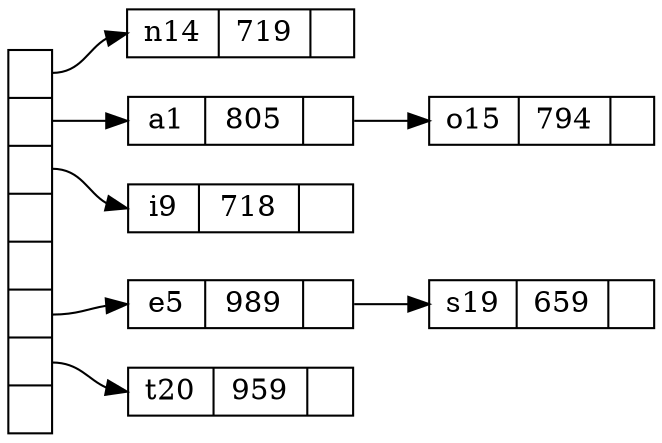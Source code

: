 digraph {
    ndoesep=.05;
    rankdir=LR;
    node [shape=record,width=.1,height=.1];
    node0 [label = "<f0> |<f1> |<f2> |<f3> |<f4> |<f5> |<f6> | ",height=2.5];
    node [width=1.5]
    node1 [label = "{<n> n14 | 719 |<p> }"];
    node2 [label = "{<n> a1 | 805 |<p> }"];
    node3 [label = "{<n> i9 | 718 |<p> }"];
    node4 [label = "{<n> e5 | 989 |<p> }"];
    node5 [label = "{<n> t20 | 959 |<p> }"] ;
    node6 [label = "{<n> o15 | 794 |<p> }"] ;
    node7 [label = "{<n> s19 | 659 |<p> }"] ;

   node0:f0 -> node1:n;
   node0:f1 -> node2:n;
   node0:f2 -> node3:n;
   node0:f5 -> node4:n;
   node0:f6 -> node5:n;
   node2:p -> node6:n;
   node4:p -> node7:n;
}